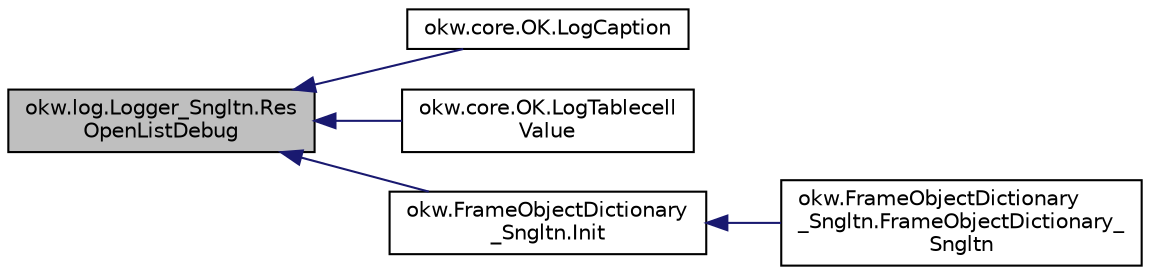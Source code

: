 digraph "okw.log.Logger_Sngltn.ResOpenListDebug"
{
 // INTERACTIVE_SVG=YES
  edge [fontname="Helvetica",fontsize="10",labelfontname="Helvetica",labelfontsize="10"];
  node [fontname="Helvetica",fontsize="10",shape=record];
  rankdir="LR";
  Node769 [label="okw.log.Logger_Sngltn.Res\lOpenListDebug",height=0.2,width=0.4,color="black", fillcolor="grey75", style="filled", fontcolor="black"];
  Node769 -> Node770 [dir="back",color="midnightblue",fontsize="10",style="solid",fontname="Helvetica"];
  Node770 [label="okw.core.OK.LogCaption",height=0.2,width=0.4,color="black", fillcolor="white", style="filled",URL="$classokw_1_1core_1_1_o_k.html#a2469f6149bc2c4540c48edd8facbb5c0",tooltip="Keine Beschreibung zu \"LogCaption\" verfügbar. "];
  Node769 -> Node771 [dir="back",color="midnightblue",fontsize="10",style="solid",fontname="Helvetica"];
  Node771 [label="okw.core.OK.LogTablecell\lValue",height=0.2,width=0.4,color="black", fillcolor="white", style="filled",URL="$classokw_1_1core_1_1_o_k.html#a7c6a02d1f58952de8cc3591379cdfbe3",tooltip="Dokumentiert den Wert der ausgewählten Zelle. "];
  Node769 -> Node772 [dir="back",color="midnightblue",fontsize="10",style="solid",fontname="Helvetica"];
  Node772 [label="okw.FrameObjectDictionary\l_Sngltn.Init",height=0.2,width=0.4,color="black", fillcolor="white", style="filled",URL="$classokw_1_1_frame_object_dictionary___sngltn.html#a4ded18b45836e476241446a612b8d9a6",tooltip="Methode initialisiert diese Klasse. "];
  Node772 -> Node773 [dir="back",color="midnightblue",fontsize="10",style="solid",fontname="Helvetica"];
  Node773 [label="okw.FrameObjectDictionary\l_Sngltn.FrameObjectDictionary_\lSngltn",height=0.2,width=0.4,color="black", fillcolor="white", style="filled",URL="$classokw_1_1_frame_object_dictionary___sngltn.html#aca3d4bf06ca665795304f02b1bbe24eb",tooltip="Konstuktor der Klasse. "];
}
